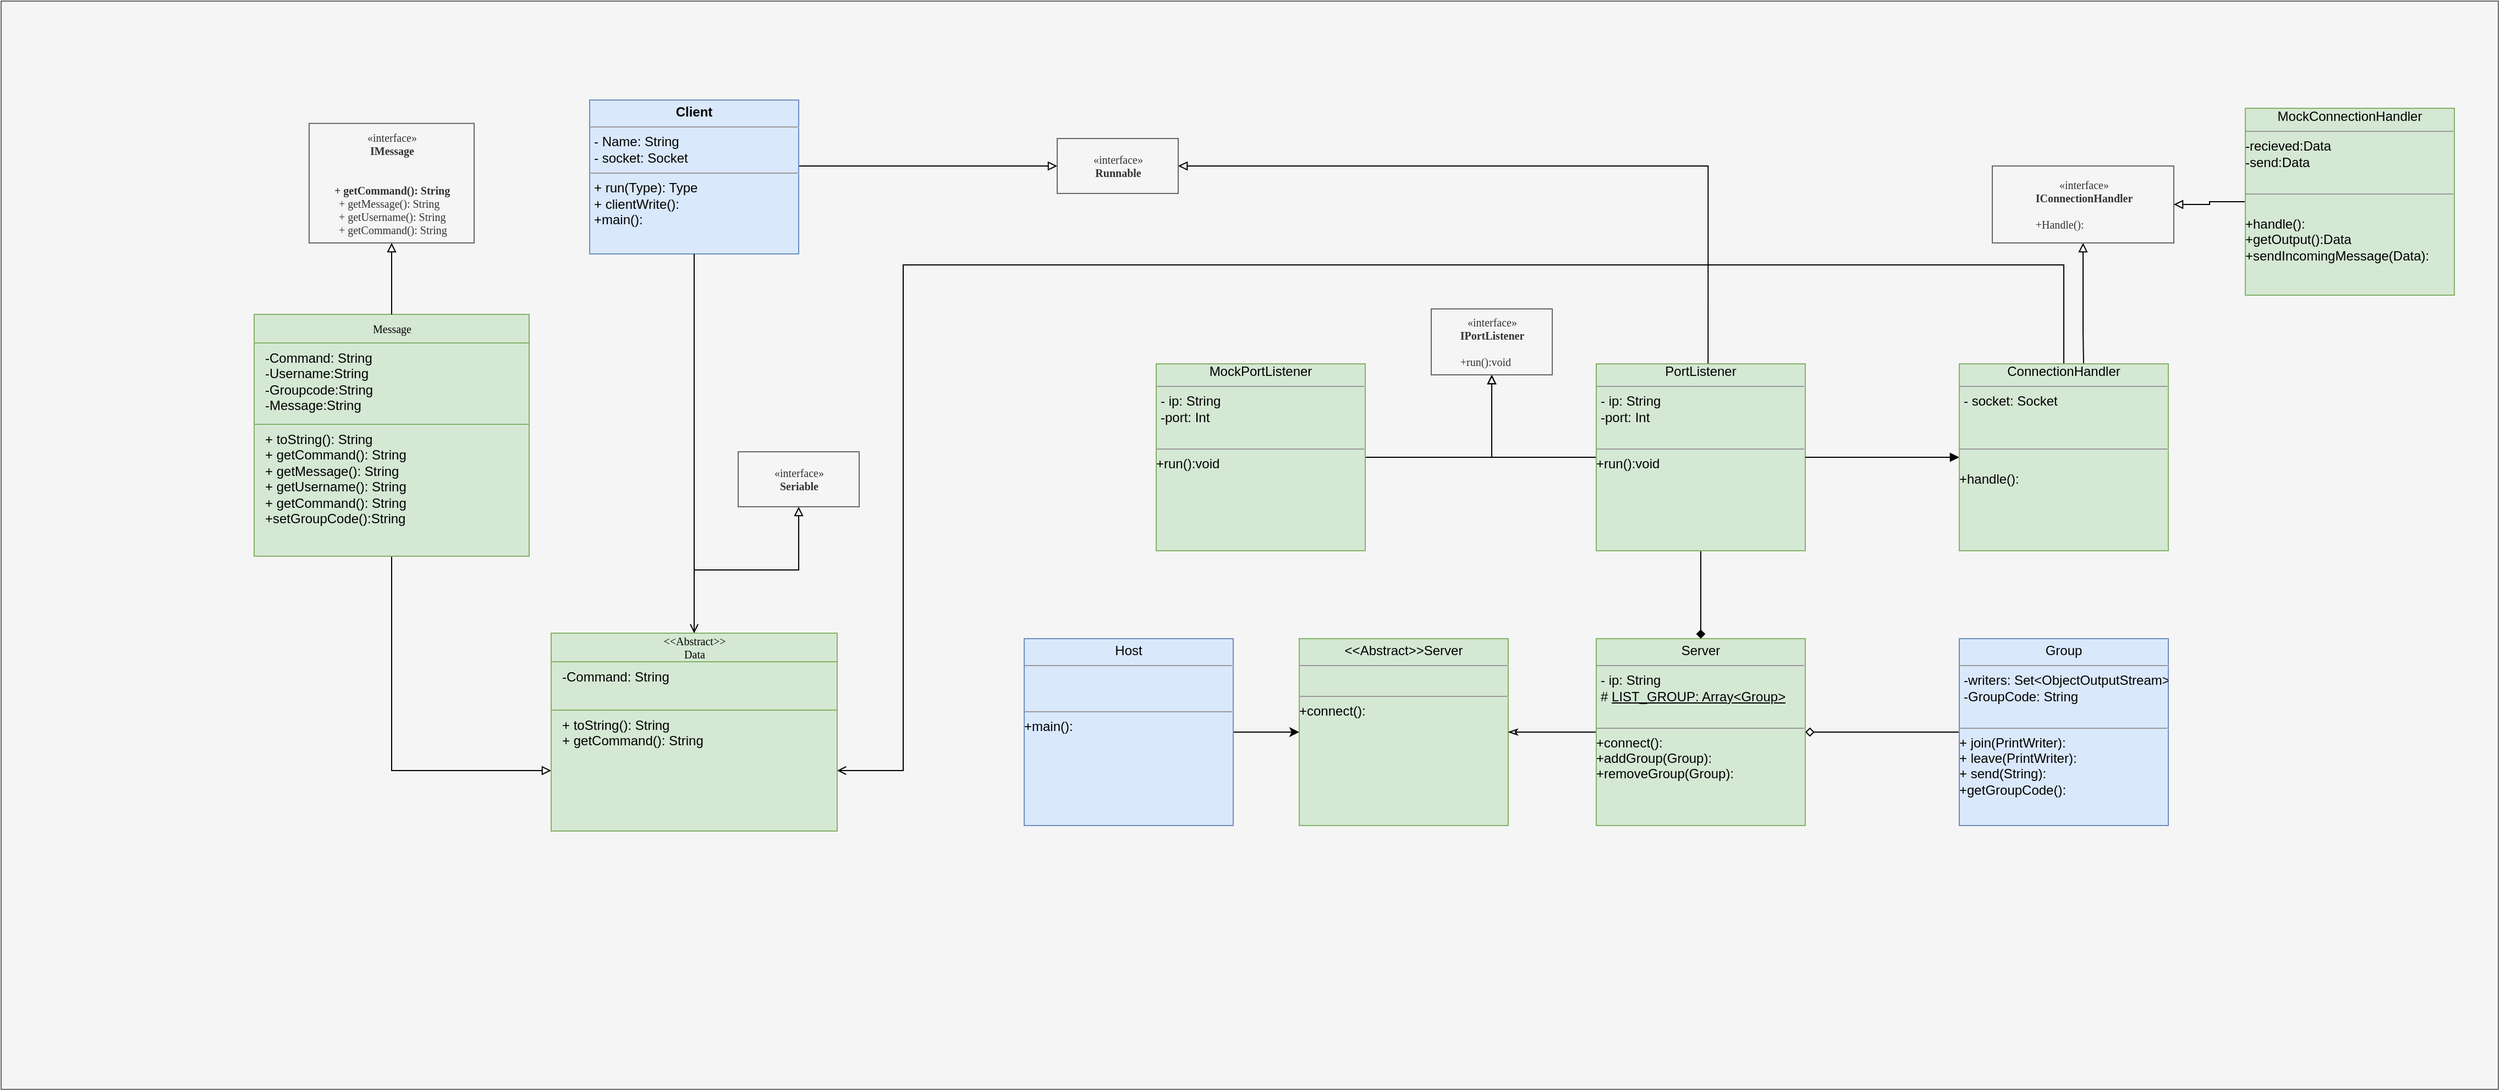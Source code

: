<mxfile version="13.1.2" type="onedrive"><diagram name="Page-1" id="c4acf3e9-155e-7222-9cf6-157b1a14988f"><mxGraphModel dx="2443" dy="1371" grid="1" gridSize="10" guides="1" tooltips="1" connect="1" arrows="1" fold="1" page="1" pageScale="1" pageWidth="850" pageHeight="1100" background="#ffffff" math="0" shadow="0"><root><mxCell id="0"/><mxCell id="1" parent="0"/><mxCell id="Wfx9g0jSm0GBFF7pCBGe-12" value="²" style="rounded=0;whiteSpace=wrap;html=1;fillColor=#f5f5f5;strokeColor=#666666;fontColor=#333333;" parent="1" vertex="1"><mxGeometry x="130" y="90" width="2270" height="990" as="geometry"/></mxCell><mxCell id="9NdsgYWWOmFMcuobqw2n-2" style="edgeStyle=orthogonalEdgeStyle;rounded=0;orthogonalLoop=1;jettySize=auto;html=1;exitX=0;exitY=0.5;exitDx=0;exitDy=0;entryX=1;entryY=0.5;entryDx=0;entryDy=0;endArrow=none;endFill=0;startArrow=block;startFill=0;" parent="1" source="5d2195bd80daf111-14" target="5d2195bd80daf111-15" edge="1"><mxGeometry relative="1" as="geometry"><Array as="points"><mxPoint x="1050" y="240"/><mxPoint x="1050" y="240"/></Array></mxGeometry></mxCell><mxCell id="f7EvdM8MB8j4qsVCxMyK-21" value="" style="edgeStyle=orthogonalEdgeStyle;rounded=0;jumpSize=7;orthogonalLoop=1;jettySize=auto;html=1;endArrow=none;endFill=0;entryX=0.535;entryY=0.007;entryDx=0;entryDy=0;entryPerimeter=0;startArrow=block;startFill=0;" parent="1" source="5d2195bd80daf111-14" target="f7EvdM8MB8j4qsVCxMyK-18" edge="1"><mxGeometry relative="1" as="geometry"><mxPoint x="1280" y="240" as="targetPoint"/></mxGeometry></mxCell><mxCell id="5d2195bd80daf111-14" value="«interface»&lt;br&gt;&lt;b&gt;Runnable&lt;/b&gt;" style="html=1;rounded=0;shadow=0;comic=0;labelBackgroundColor=none;strokeWidth=1;fontFamily=Verdana;fontSize=10;align=center;fillColor=#f5f5f5;strokeColor=#666666;fontColor=#333333;" parent="1" vertex="1"><mxGeometry x="1090" y="215" width="110" height="50" as="geometry"/></mxCell><mxCell id="5d2195bd80daf111-15" value="&lt;p style=&quot;margin: 0px ; margin-top: 4px ; text-align: center&quot;&gt;&lt;b&gt;Client&lt;/b&gt;&lt;/p&gt;&lt;hr size=&quot;1&quot;&gt;&lt;p style=&quot;margin: 0px ; margin-left: 4px&quot;&gt;- Name: String&lt;br&gt;- socket: Socket&lt;/p&gt;&lt;hr size=&quot;1&quot;&gt;&lt;p style=&quot;margin: 0px ; margin-left: 4px&quot;&gt;+ run(Type): Type&lt;br&gt;+ clientWrite(): &lt;br&gt;&lt;/p&gt;&lt;p style=&quot;margin: 0px ; margin-left: 4px&quot;&gt;+main():&lt;br&gt;&lt;/p&gt;" style="verticalAlign=top;align=left;overflow=fill;fontSize=12;fontFamily=Helvetica;html=1;rounded=0;shadow=0;comic=0;labelBackgroundColor=none;strokeWidth=1;fillColor=#dae8fc;strokeColor=#6c8ebf;" parent="1" vertex="1"><mxGeometry x="665" y="180" width="190" height="140" as="geometry"/></mxCell><mxCell id="5d2195bd80daf111-21" style="edgeStyle=orthogonalEdgeStyle;rounded=0;html=1;labelBackgroundColor=none;startFill=0;endArrow=block;endFill=0;endSize=10;fontFamily=Verdana;fontSize=10;dashed=1;" parent="1" edge="1"><mxGeometry relative="1" as="geometry"><mxPoint x="410" y="1203.8" as="targetPoint"/></mxGeometry></mxCell><mxCell id="f7EvdM8MB8j4qsVCxMyK-10" value="" style="edgeStyle=orthogonalEdgeStyle;rounded=0;orthogonalLoop=1;jettySize=auto;html=1;endArrow=block;endFill=0;jumpSize=7;" parent="1" source="f7EvdM8MB8j4qsVCxMyK-4" target="f7EvdM8MB8j4qsVCxMyK-3" edge="1"><mxGeometry relative="1" as="geometry"><mxPoint x="570" y="430" as="targetPoint"/></mxGeometry></mxCell><mxCell id="f7EvdM8MB8j4qsVCxMyK-14" value="" style="edgeStyle=orthogonalEdgeStyle;rounded=0;jumpSize=7;orthogonalLoop=1;jettySize=auto;html=1;endArrow=none;endFill=0;entryX=0.5;entryY=1;entryDx=0;entryDy=0;startArrow=open;startFill=0;" parent="1" source="f7EvdM8MB8j4qsVCxMyK-1" target="5d2195bd80daf111-15" edge="1"><mxGeometry relative="1" as="geometry"><mxPoint x="755" y="590" as="targetPoint"/></mxGeometry></mxCell><mxCell id="Wfx9g0jSm0GBFF7pCBGe-19" value="" style="edgeStyle=orthogonalEdgeStyle;rounded=0;orthogonalLoop=1;jettySize=auto;html=1;endArrow=diamond;endFill=0;entryX=1;entryY=0.5;entryDx=0;entryDy=0;" parent="1" source="Wfx9g0jSm0GBFF7pCBGe-17" target="Wfx9g0jSm0GBFF7pCBGe-24" edge="1"><mxGeometry relative="1" as="geometry"><mxPoint x="1685" y="840" as="targetPoint"/></mxGeometry></mxCell><mxCell id="Wfx9g0jSm0GBFF7pCBGe-17" value="&lt;p style=&quot;margin: 0px ; margin-top: 4px ; text-align: center&quot;&gt;Group&lt;/p&gt;&lt;hr size=&quot;1&quot;&gt;&lt;p style=&quot;margin: 0px ; margin-left: 4px&quot;&gt;-writers: Set&amp;lt;ObjectOutputStream&amp;gt;&lt;br&gt;-GroupCode: String&lt;br&gt;&lt;/p&gt;&lt;p style=&quot;margin: 0px ; margin-left: 4px&quot;&gt;&lt;br&gt;&lt;/p&gt;&lt;hr size=&quot;1&quot;&gt;&lt;div&gt;+ join(PrintWriter):&lt;/div&gt;&lt;div&gt;+ leave(PrintWriter):&lt;/div&gt;&lt;div&gt;+ send(String):&lt;/div&gt;&lt;div&gt;+getGroupCode():&lt;br&gt;&lt;/div&gt;" style="verticalAlign=top;align=left;overflow=fill;fontSize=12;fontFamily=Helvetica;html=1;rounded=0;shadow=0;comic=0;labelBackgroundColor=none;strokeWidth=1;fillColor=#dae8fc;strokeColor=#6c8ebf;" parent="1" vertex="1"><mxGeometry x="1910" y="670" width="190" height="170" as="geometry"/></mxCell><mxCell id="f7EvdM8MB8j4qsVCxMyK-17" value="" style="edgeStyle=orthogonalEdgeStyle;rounded=0;jumpSize=7;orthogonalLoop=1;jettySize=auto;html=1;endArrow=none;endFill=0;startArrow=classic;startFill=1;" parent="1" source="Wfx9g0jSm0GBFF7pCBGe-23" target="f7EvdM8MB8j4qsVCxMyK-16" edge="1"><mxGeometry relative="1" as="geometry"/></mxCell><mxCell id="Wfx9g0jSm0GBFF7pCBGe-23" value="&lt;p style=&quot;margin: 0px ; margin-top: 4px ; text-align: center&quot;&gt;&amp;lt;&amp;lt;Abstract&amp;gt;&amp;gt;Server&lt;/p&gt;&lt;hr size=&quot;1&quot;&gt;&lt;p style=&quot;margin: 0px ; margin-left: 4px&quot;&gt;&lt;br&gt;&lt;/p&gt;&lt;hr size=&quot;1&quot;&gt;+connect():" style="verticalAlign=top;align=left;overflow=fill;fontSize=12;fontFamily=Helvetica;html=1;rounded=0;shadow=0;comic=0;labelBackgroundColor=none;strokeWidth=1;fillColor=#d5e8d4;strokeColor=#82b366;" parent="1" vertex="1"><mxGeometry x="1310" y="670" width="190" height="170" as="geometry"/></mxCell><mxCell id="Wfx9g0jSm0GBFF7pCBGe-26" value="" style="edgeStyle=orthogonalEdgeStyle;rounded=0;orthogonalLoop=1;jettySize=auto;html=1;endArrow=classicThin;endFill=0;entryX=1;entryY=0.5;entryDx=0;entryDy=0;" parent="1" source="Wfx9g0jSm0GBFF7pCBGe-24" target="Wfx9g0jSm0GBFF7pCBGe-23" edge="1"><mxGeometry relative="1" as="geometry"><mxPoint x="1540" y="765.0" as="targetPoint"/></mxGeometry></mxCell><mxCell id="Wfx9g0jSm0GBFF7pCBGe-24" value="&lt;p style=&quot;margin: 0px ; margin-top: 4px ; text-align: center&quot;&gt;Server&lt;/p&gt;&lt;hr size=&quot;1&quot;&gt;&lt;p style=&quot;margin: 0px ; margin-left: 4px&quot;&gt;- ip: String&lt;br&gt;# &lt;u&gt;LIST_GROUP: Array&amp;lt;Group&amp;gt;&lt;/u&gt;&lt;br&gt;&lt;/p&gt;&lt;p style=&quot;margin: 0px ; margin-left: 4px&quot;&gt;&lt;br&gt;&lt;/p&gt;&lt;hr size=&quot;1&quot;&gt;&lt;div&gt;+connect():&lt;/div&gt;&lt;div&gt;+addGroup(Group):&lt;/div&gt;&lt;div&gt;+removeGroup(Group):&lt;/div&gt;" style="verticalAlign=top;align=left;overflow=fill;fontSize=12;fontFamily=Helvetica;html=1;rounded=0;shadow=0;comic=0;labelBackgroundColor=none;strokeWidth=1;fillColor=#d5e8d4;strokeColor=#82b366;" parent="1" vertex="1"><mxGeometry x="1580" y="670" width="190" height="170" as="geometry"/></mxCell><mxCell id="f7EvdM8MB8j4qsVCxMyK-16" value="&lt;p style=&quot;margin: 0px ; margin-top: 4px ; text-align: center&quot;&gt;Host&lt;/p&gt;&lt;hr size=&quot;1&quot;&gt;&lt;p style=&quot;margin: 0px ; margin-left: 4px&quot;&gt;&lt;br&gt;&lt;/p&gt;&lt;p style=&quot;margin: 0px ; margin-left: 4px&quot;&gt;&lt;br&gt;&lt;/p&gt;&lt;hr size=&quot;1&quot;&gt;+main():" style="verticalAlign=top;align=left;overflow=fill;fontSize=12;fontFamily=Helvetica;html=1;rounded=0;shadow=0;comic=0;labelBackgroundColor=none;strokeWidth=1;fillColor=#dae8fc;strokeColor=#6c8ebf;" parent="1" vertex="1"><mxGeometry x="1060" y="670" width="190" height="170" as="geometry"/></mxCell><mxCell id="f7EvdM8MB8j4qsVCxMyK-19" value="" style="edgeStyle=orthogonalEdgeStyle;rounded=0;jumpSize=7;orthogonalLoop=1;jettySize=auto;html=1;endArrow=diamond;endFill=1;" parent="1" source="f7EvdM8MB8j4qsVCxMyK-18" target="Wfx9g0jSm0GBFF7pCBGe-24" edge="1"><mxGeometry relative="1" as="geometry"/></mxCell><mxCell id="siJUjLR-3EtqiUzbQdQA-16" value="" style="edgeStyle=orthogonalEdgeStyle;rounded=0;orthogonalLoop=1;jettySize=auto;html=1;startArrow=none;startFill=0;endArrow=block;endFill=0;entryX=0.5;entryY=1;entryDx=0;entryDy=0;" parent="1" source="f7EvdM8MB8j4qsVCxMyK-18" target="siJUjLR-3EtqiUzbQdQA-14" edge="1"><mxGeometry relative="1" as="geometry"><mxPoint x="1490" y="505" as="targetPoint"/><Array as="points"><mxPoint x="1485" y="505"/></Array></mxGeometry></mxCell><mxCell id="f7EvdM8MB8j4qsVCxMyK-18" value="&lt;div align=&quot;center&quot;&gt;PortListener&lt;br&gt;&lt;/div&gt;&lt;hr size=&quot;1&quot;&gt;&lt;p style=&quot;margin: 0px ; margin-left: 4px&quot;&gt;- ip: String&lt;/p&gt;&lt;p style=&quot;margin: 0px ; margin-left: 4px&quot;&gt;-port: Int&lt;br&gt;&lt;/p&gt;&lt;p style=&quot;margin: 0px ; margin-left: 4px&quot;&gt;&lt;br&gt;&lt;/p&gt;&lt;hr size=&quot;1&quot;&gt;+run():void" style="verticalAlign=top;align=left;overflow=fill;fontSize=12;fontFamily=Helvetica;html=1;rounded=0;shadow=0;comic=0;labelBackgroundColor=none;strokeWidth=1;fillColor=#d5e8d4;strokeColor=#82b366;" parent="1" vertex="1"><mxGeometry x="1580" y="420" width="190" height="170" as="geometry"/></mxCell><mxCell id="f7EvdM8MB8j4qsVCxMyK-24" value="" style="edgeStyle=orthogonalEdgeStyle;rounded=0;jumpSize=7;orthogonalLoop=1;jettySize=auto;html=1;startArrow=none;startFill=0;endArrow=block;endFill=1;entryX=0;entryY=0.5;entryDx=0;entryDy=0;exitX=1;exitY=0.5;exitDx=0;exitDy=0;" parent="1" source="f7EvdM8MB8j4qsVCxMyK-18" target="f7EvdM8MB8j4qsVCxMyK-22" edge="1"><mxGeometry relative="1" as="geometry"><mxPoint x="1830" y="505" as="targetPoint"/><Array as="points"><mxPoint x="1880" y="505"/><mxPoint x="1880" y="505"/></Array></mxGeometry></mxCell><mxCell id="siJUjLR-3EtqiUzbQdQA-8" value="" style="edgeStyle=orthogonalEdgeStyle;rounded=0;orthogonalLoop=1;jettySize=auto;html=1;startArrow=block;startFill=0;endArrow=none;endFill=0;" parent="1" source="siJUjLR-3EtqiUzbQdQA-6" target="f7EvdM8MB8j4qsVCxMyK-22" edge="1"><mxGeometry relative="1" as="geometry"><mxPoint x="2005" y="340" as="targetPoint"/><Array as="points"><mxPoint x="2023" y="390"/><mxPoint x="2023" y="390"/></Array></mxGeometry></mxCell><mxCell id="u9rd8XvLEegPdmR73fY6-1" value="" style="edgeStyle=orthogonalEdgeStyle;rounded=0;orthogonalLoop=1;jettySize=auto;html=1;startArrow=none;startFill=0;endArrow=open;endFill=0;" edge="1" parent="1" source="f7EvdM8MB8j4qsVCxMyK-22" target="f7EvdM8MB8j4qsVCxMyK-3"><mxGeometry relative="1" as="geometry"><Array as="points"><mxPoint x="2005" y="330"/><mxPoint x="950" y="330"/><mxPoint x="950" y="790"/></Array></mxGeometry></mxCell><mxCell id="f7EvdM8MB8j4qsVCxMyK-22" value="&lt;div align=&quot;center&quot;&gt;ConnectionHandler&lt;br&gt;&lt;/div&gt;&lt;hr size=&quot;1&quot;&gt;&lt;p style=&quot;margin: 0px ; margin-left: 4px&quot;&gt;- socket: Socket&lt;br&gt;&lt;br&gt;&lt;/p&gt;&lt;p style=&quot;margin: 0px ; margin-left: 4px&quot;&gt;&lt;br&gt;&lt;/p&gt;&lt;hr size=&quot;1&quot;&gt;&lt;br&gt;+handle():" style="verticalAlign=top;align=left;overflow=fill;fontSize=12;fontFamily=Helvetica;html=1;rounded=0;shadow=0;comic=0;labelBackgroundColor=none;strokeWidth=1;fillColor=#d5e8d4;strokeColor=#82b366;" parent="1" vertex="1"><mxGeometry x="1910" y="420" width="190" height="170" as="geometry"/></mxCell><mxCell id="siJUjLR-3EtqiUzbQdQA-3" value="" style="edgeStyle=orthogonalEdgeStyle;rounded=0;orthogonalLoop=1;jettySize=auto;html=1;startArrow=block;startFill=0;endArrow=none;endFill=0;" parent="1" source="siJUjLR-3EtqiUzbQdQA-1" target="f7EvdM8MB8j4qsVCxMyK-1" edge="1"><mxGeometry relative="1" as="geometry"><mxPoint x="935" y="610" as="targetPoint"/></mxGeometry></mxCell><mxCell id="siJUjLR-3EtqiUzbQdQA-1" value="«interface»&lt;br&gt;&lt;b&gt;Seriable&lt;/b&gt;" style="html=1;rounded=0;shadow=0;comic=0;labelBackgroundColor=none;strokeWidth=1;fontFamily=Verdana;fontSize=10;align=center;fillColor=#f5f5f5;strokeColor=#666666;fontColor=#333333;" parent="1" vertex="1"><mxGeometry x="800" y="500" width="110" height="50" as="geometry"/></mxCell><mxCell id="siJUjLR-3EtqiUzbQdQA-6" value="«interface»&lt;br&gt;&lt;div&gt;&lt;b&gt;IConnectionHandler&lt;br&gt;&lt;/b&gt;&lt;/div&gt;&lt;div&gt;&lt;br&gt;&lt;/div&gt;&lt;div&gt;&lt;div align=&quot;left&quot;&gt;+Handle():&lt;br&gt;&lt;/div&gt;&lt;/div&gt;" style="html=1;rounded=0;shadow=0;comic=0;labelBackgroundColor=none;strokeWidth=1;fontFamily=Verdana;fontSize=10;align=center;fillColor=#f5f5f5;strokeColor=#666666;fontColor=#333333;" parent="1" vertex="1"><mxGeometry x="1940" y="240" width="165" height="70" as="geometry"/></mxCell><mxCell id="siJUjLR-3EtqiUzbQdQA-10" value="" style="edgeStyle=orthogonalEdgeStyle;rounded=0;orthogonalLoop=1;jettySize=auto;html=1;startArrow=none;startFill=0;endArrow=block;endFill=0;" parent="1" source="siJUjLR-3EtqiUzbQdQA-9" target="siJUjLR-3EtqiUzbQdQA-6" edge="1"><mxGeometry relative="1" as="geometry"/></mxCell><mxCell id="siJUjLR-3EtqiUzbQdQA-9" value="&lt;div align=&quot;center&quot;&gt;MockConnectionHandler&lt;br&gt;&lt;/div&gt;&lt;hr size=&quot;1&quot;&gt;&lt;div&gt;-recieved:Data&lt;/div&gt;&lt;div&gt;-send:Data&lt;/div&gt;&lt;p style=&quot;margin: 0px ; margin-left: 4px&quot;&gt;&lt;br&gt;&lt;/p&gt;&lt;hr size=&quot;1&quot;&gt;&lt;br&gt;&lt;div&gt;+handle():&lt;/div&gt;&lt;div&gt;+getOutput():Data&lt;/div&gt;&lt;div&gt;+sendIncomingMessage(Data):&lt;br&gt;&lt;/div&gt;" style="verticalAlign=top;align=left;overflow=fill;fontSize=12;fontFamily=Helvetica;html=1;rounded=0;shadow=0;comic=0;labelBackgroundColor=none;strokeWidth=1;fillColor=#d5e8d4;strokeColor=#82b366;" parent="1" vertex="1"><mxGeometry x="2170" y="187.5" width="190" height="170" as="geometry"/></mxCell><mxCell id="siJUjLR-3EtqiUzbQdQA-13" value="" style="edgeStyle=orthogonalEdgeStyle;rounded=0;orthogonalLoop=1;jettySize=auto;html=1;startArrow=none;startFill=0;endArrow=block;endFill=0;entryX=0.5;entryY=1;entryDx=0;entryDy=0;" parent="1" source="siJUjLR-3EtqiUzbQdQA-11" target="siJUjLR-3EtqiUzbQdQA-14" edge="1"><mxGeometry relative="1" as="geometry"><mxPoint x="1450" y="485" as="targetPoint"/></mxGeometry></mxCell><mxCell id="siJUjLR-3EtqiUzbQdQA-11" value="&lt;div align=&quot;center&quot;&gt;MockPortListener&lt;br&gt;&lt;/div&gt;&lt;hr size=&quot;1&quot; align=&quot;center&quot;&gt;&lt;p style=&quot;margin: 0px ; margin-left: 4px&quot; align=&quot;left&quot;&gt;- ip: String&lt;/p&gt;&lt;p style=&quot;margin: 0px ; margin-left: 4px&quot; align=&quot;left&quot;&gt;-port: Int&lt;br&gt;&lt;/p&gt;&lt;p style=&quot;margin: 0px ; margin-left: 4px&quot; align=&quot;left&quot;&gt;&lt;br&gt;&lt;/p&gt;&lt;hr size=&quot;1&quot; align=&quot;left&quot;&gt;&lt;div align=&quot;left&quot;&gt;+run():void&lt;br&gt;&lt;/div&gt;" style="verticalAlign=top;align=center;overflow=fill;fontSize=12;fontFamily=Helvetica;html=1;rounded=0;shadow=0;comic=0;labelBackgroundColor=none;strokeWidth=1;fillColor=#d5e8d4;strokeColor=#82b366;" parent="1" vertex="1"><mxGeometry x="1180" y="420" width="190" height="170" as="geometry"/></mxCell><mxCell id="siJUjLR-3EtqiUzbQdQA-14" value="«interface»&lt;br&gt;&lt;div align=&quot;center&quot;&gt;&lt;b&gt;IPortListener&lt;/b&gt;&lt;br&gt;&lt;/div&gt;&lt;div&gt;&lt;br&gt;&lt;/div&gt;&lt;div align=&quot;left&quot;&gt;+run():void&lt;/div&gt;" style="html=1;rounded=0;shadow=0;comic=0;labelBackgroundColor=none;strokeWidth=1;fontFamily=Verdana;fontSize=10;align=center;fillColor=#f5f5f5;strokeColor=#666666;fontColor=#333333;" parent="1" vertex="1"><mxGeometry x="1430" y="370" width="110" height="60" as="geometry"/></mxCell><mxCell id="f7EvdM8MB8j4qsVCxMyK-1" value="&lt;div&gt;&amp;lt;&amp;lt;Abstract&amp;gt;&amp;gt;&lt;/div&gt;&lt;div&gt;Data&lt;/div&gt;" style="swimlane;html=1;fontStyle=0;childLayout=stackLayout;horizontal=1;startSize=26;horizontalStack=0;resizeParent=1;resizeLast=0;collapsible=1;marginBottom=0;swimlaneFillColor=#ffffff;rounded=0;shadow=0;comic=0;labelBackgroundColor=none;strokeWidth=1;fontFamily=Verdana;fontSize=10;align=center;fillColor=#d5e8d4;strokeColor=#82b366;" parent="1" vertex="1"><mxGeometry x="630" y="665" width="260" height="180" as="geometry"/></mxCell><mxCell id="f7EvdM8MB8j4qsVCxMyK-2" value="&lt;p style=&quot;margin: 0px 0px 0px 4px&quot;&gt;-Command: String&lt;/p&gt;" style="text;html=1;strokeColor=#82b366;fillColor=#d5e8d4;align=left;verticalAlign=top;spacingLeft=4;spacingRight=4;whiteSpace=wrap;overflow=hidden;rotatable=0;points=[[0,0.5],[1,0.5]];portConstraint=eastwest;" parent="f7EvdM8MB8j4qsVCxMyK-1" vertex="1"><mxGeometry y="26" width="260" height="44" as="geometry"/></mxCell><mxCell id="f7EvdM8MB8j4qsVCxMyK-3" value="&lt;p style=&quot;margin: 0px 0px 0px 4px&quot;&gt;+ toString(): String&lt;br&gt;+ getCommand(): String&lt;/p&gt;" style="text;html=1;strokeColor=#82b366;fillColor=#d5e8d4;align=left;verticalAlign=top;spacingLeft=4;spacingRight=4;whiteSpace=wrap;overflow=hidden;rotatable=0;points=[[0,0.5],[1,0.5]];portConstraint=eastwest;" parent="f7EvdM8MB8j4qsVCxMyK-1" vertex="1"><mxGeometry y="70" width="260" height="110" as="geometry"/></mxCell><mxCell id="f7EvdM8MB8j4qsVCxMyK-4" value="Message" style="swimlane;html=1;fontStyle=0;childLayout=stackLayout;horizontal=1;startSize=26;horizontalStack=0;resizeParent=1;resizeLast=0;collapsible=1;marginBottom=0;swimlaneFillColor=#ffffff;rounded=0;shadow=0;comic=0;labelBackgroundColor=none;strokeWidth=1;fontFamily=Verdana;fontSize=10;align=center;fillColor=#d5e8d4;strokeColor=#82b366;" parent="1" vertex="1"><mxGeometry x="360" y="375" width="250" height="220" as="geometry"/></mxCell><mxCell id="f7EvdM8MB8j4qsVCxMyK-5" value="&lt;p style=&quot;margin: 0px 0px 0px 4px&quot;&gt;-Command: String&lt;/p&gt;&lt;p style=&quot;margin: 0px 0px 0px 4px&quot;&gt;-Username:String&lt;/p&gt;&lt;p style=&quot;margin: 0px 0px 0px 4px&quot;&gt;-Groupcode:String&lt;/p&gt;&lt;p style=&quot;margin: 0px 0px 0px 4px&quot;&gt;-Message:String&lt;br&gt;&lt;/p&gt;" style="text;html=1;strokeColor=#82b366;fillColor=#d5e8d4;align=left;verticalAlign=top;spacingLeft=4;spacingRight=4;whiteSpace=wrap;overflow=hidden;rotatable=0;points=[[0,0.5],[1,0.5]];portConstraint=eastwest;" parent="f7EvdM8MB8j4qsVCxMyK-4" vertex="1"><mxGeometry y="26" width="250" height="74" as="geometry"/></mxCell><mxCell id="f7EvdM8MB8j4qsVCxMyK-6" value="&lt;p style=&quot;margin: 0px 0px 0px 4px&quot;&gt;+ toString(): String&lt;br&gt;+ getCommand(): String&lt;/p&gt;&lt;p style=&quot;margin: 0px 0px 0px 4px&quot;&gt;+ getMessage(): String&lt;/p&gt;&lt;p style=&quot;margin: 0px 0px 0px 4px&quot;&gt;+ getUsername(): String&lt;/p&gt;&lt;p style=&quot;margin: 0px 0px 0px 4px&quot;&gt;+ getCommand(): String&lt;/p&gt;&lt;p style=&quot;margin: 0px 0px 0px 4px&quot;&gt;+setGroupCode():String&lt;/p&gt;" style="text;html=1;strokeColor=#82b366;fillColor=#d5e8d4;align=left;verticalAlign=top;spacingLeft=4;spacingRight=4;whiteSpace=wrap;overflow=hidden;rotatable=0;points=[[0,0.5],[1,0.5]];portConstraint=eastwest;" parent="f7EvdM8MB8j4qsVCxMyK-4" vertex="1"><mxGeometry y="100" width="250" height="120" as="geometry"/></mxCell><mxCell id="Ff7RXRDUKRK1Wph35lNm-1" value="«interface»&lt;br&gt;&lt;div&gt;&lt;b&gt;IMessage&lt;/b&gt;&lt;/div&gt;&lt;div&gt;&lt;b&gt;&lt;br&gt;&lt;/b&gt;&lt;/div&gt;&lt;div align=&quot;left&quot;&gt;&lt;br&gt;&lt;b&gt;+ getCommand(): String&lt;/b&gt;&lt;p style=&quot;margin: 0px 0px 0px 4px&quot;&gt;+ getMessage(): String&lt;/p&gt;&lt;p style=&quot;margin: 0px 0px 0px 4px&quot;&gt;+ getUsername(): String&lt;/p&gt;&lt;p style=&quot;margin: 0px 0px 0px 4px&quot;&gt;+ getCommand(): String&lt;/p&gt;&lt;/div&gt;" style="html=1;rounded=0;shadow=0;comic=0;labelBackgroundColor=none;strokeWidth=1;fontFamily=Verdana;fontSize=10;align=center;fillColor=#f5f5f5;strokeColor=#666666;fontColor=#333333;" parent="1" vertex="1"><mxGeometry x="410" y="201.25" width="150" height="108.75" as="geometry"/></mxCell><mxCell id="Ff7RXRDUKRK1Wph35lNm-2" value="" style="edgeStyle=orthogonalEdgeStyle;rounded=0;orthogonalLoop=1;jettySize=auto;html=1;startArrow=block;startFill=0;endArrow=none;endFill=0;exitX=0.5;exitY=1;exitDx=0;exitDy=0;entryX=0.5;entryY=0;entryDx=0;entryDy=0;" parent="1" source="Ff7RXRDUKRK1Wph35lNm-1" target="f7EvdM8MB8j4qsVCxMyK-4" edge="1"><mxGeometry relative="1" as="geometry"><mxPoint x="485" y="381" as="targetPoint"/><mxPoint x="520" y="350" as="sourcePoint"/></mxGeometry></mxCell></root></mxGraphModel></diagram></mxfile>